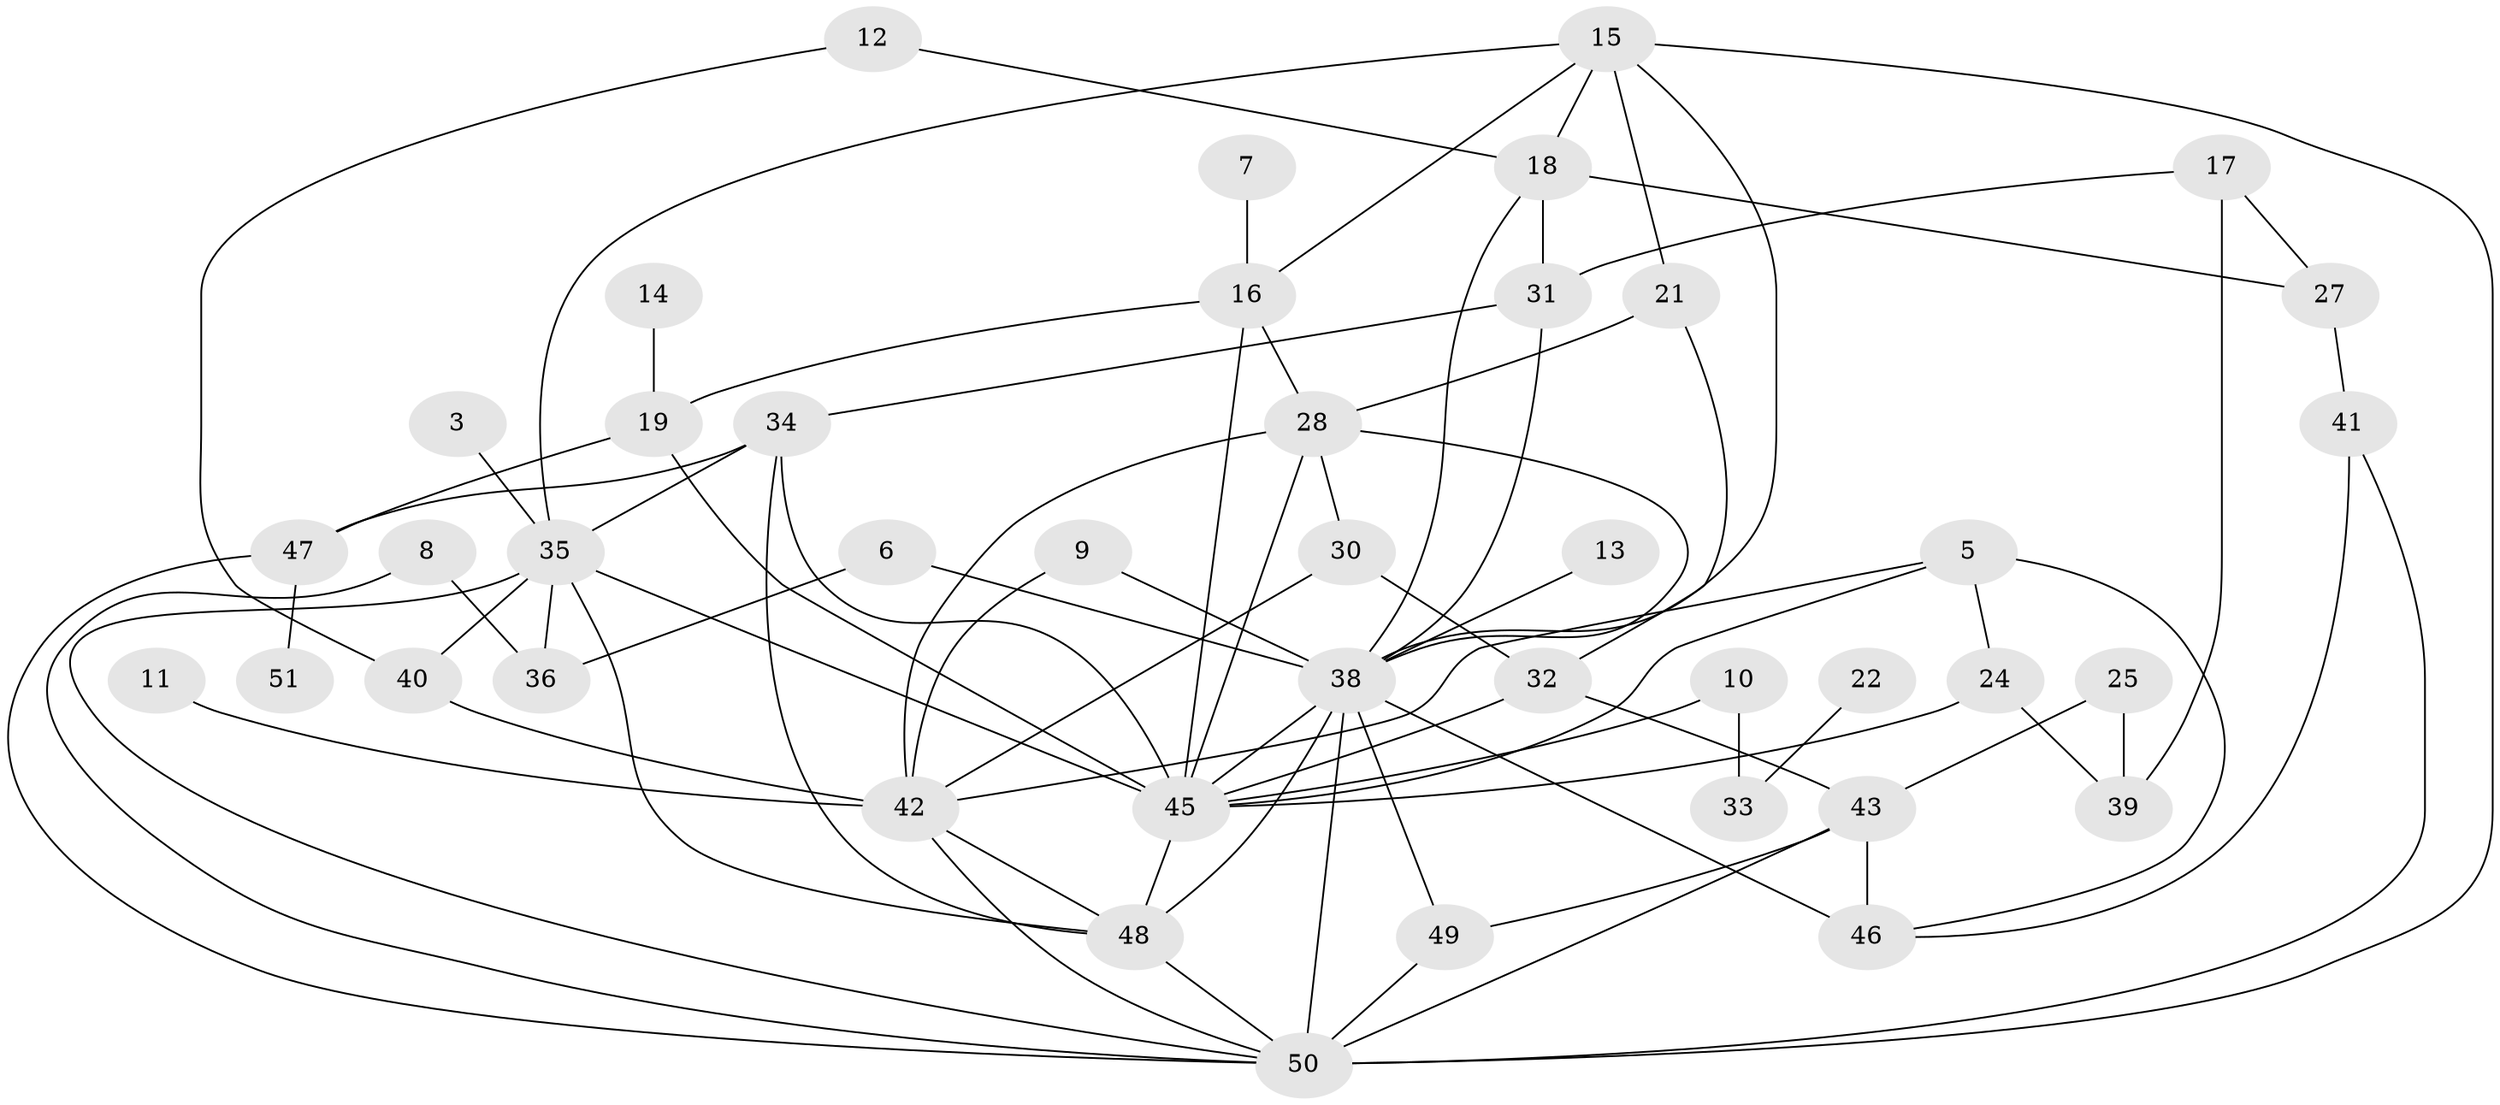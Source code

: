 // original degree distribution, {4: 0.10891089108910891, 0: 0.0891089108910891, 6: 0.0594059405940594, 3: 0.2079207920792079, 1: 0.18811881188118812, 2: 0.22772277227722773, 5: 0.1188118811881188}
// Generated by graph-tools (version 1.1) at 2025/25/03/09/25 03:25:13]
// undirected, 42 vertices, 81 edges
graph export_dot {
graph [start="1"]
  node [color=gray90,style=filled];
  3;
  5;
  6;
  7;
  8;
  9;
  10;
  11;
  12;
  13;
  14;
  15;
  16;
  17;
  18;
  19;
  21;
  22;
  24;
  25;
  27;
  28;
  30;
  31;
  32;
  33;
  34;
  35;
  36;
  38;
  39;
  40;
  41;
  42;
  43;
  45;
  46;
  47;
  48;
  49;
  50;
  51;
  3 -- 35 [weight=1.0];
  5 -- 24 [weight=1.0];
  5 -- 42 [weight=1.0];
  5 -- 45 [weight=1.0];
  5 -- 46 [weight=1.0];
  6 -- 36 [weight=1.0];
  6 -- 38 [weight=1.0];
  7 -- 16 [weight=1.0];
  8 -- 36 [weight=1.0];
  8 -- 50 [weight=1.0];
  9 -- 38 [weight=1.0];
  9 -- 42 [weight=2.0];
  10 -- 33 [weight=1.0];
  10 -- 45 [weight=1.0];
  11 -- 42 [weight=1.0];
  12 -- 18 [weight=1.0];
  12 -- 40 [weight=1.0];
  13 -- 38 [weight=1.0];
  14 -- 19 [weight=1.0];
  15 -- 16 [weight=1.0];
  15 -- 18 [weight=1.0];
  15 -- 21 [weight=1.0];
  15 -- 35 [weight=1.0];
  15 -- 38 [weight=1.0];
  15 -- 50 [weight=1.0];
  16 -- 19 [weight=1.0];
  16 -- 28 [weight=1.0];
  16 -- 45 [weight=1.0];
  17 -- 27 [weight=1.0];
  17 -- 31 [weight=1.0];
  17 -- 39 [weight=1.0];
  18 -- 27 [weight=1.0];
  18 -- 31 [weight=1.0];
  18 -- 38 [weight=1.0];
  19 -- 45 [weight=1.0];
  19 -- 47 [weight=1.0];
  21 -- 28 [weight=1.0];
  21 -- 32 [weight=1.0];
  22 -- 33 [weight=1.0];
  24 -- 39 [weight=1.0];
  24 -- 45 [weight=1.0];
  25 -- 39 [weight=1.0];
  25 -- 43 [weight=1.0];
  27 -- 41 [weight=2.0];
  28 -- 30 [weight=1.0];
  28 -- 38 [weight=1.0];
  28 -- 42 [weight=1.0];
  28 -- 45 [weight=1.0];
  30 -- 32 [weight=1.0];
  30 -- 42 [weight=1.0];
  31 -- 34 [weight=1.0];
  31 -- 38 [weight=1.0];
  32 -- 43 [weight=1.0];
  32 -- 45 [weight=1.0];
  34 -- 35 [weight=1.0];
  34 -- 45 [weight=1.0];
  34 -- 47 [weight=1.0];
  34 -- 48 [weight=1.0];
  35 -- 36 [weight=1.0];
  35 -- 40 [weight=1.0];
  35 -- 45 [weight=1.0];
  35 -- 48 [weight=1.0];
  35 -- 50 [weight=1.0];
  38 -- 45 [weight=1.0];
  38 -- 46 [weight=1.0];
  38 -- 48 [weight=1.0];
  38 -- 49 [weight=1.0];
  38 -- 50 [weight=1.0];
  40 -- 42 [weight=1.0];
  41 -- 46 [weight=1.0];
  41 -- 50 [weight=1.0];
  42 -- 48 [weight=1.0];
  42 -- 50 [weight=1.0];
  43 -- 46 [weight=2.0];
  43 -- 49 [weight=1.0];
  43 -- 50 [weight=1.0];
  45 -- 48 [weight=1.0];
  47 -- 50 [weight=1.0];
  47 -- 51 [weight=1.0];
  48 -- 50 [weight=1.0];
  49 -- 50 [weight=1.0];
}
